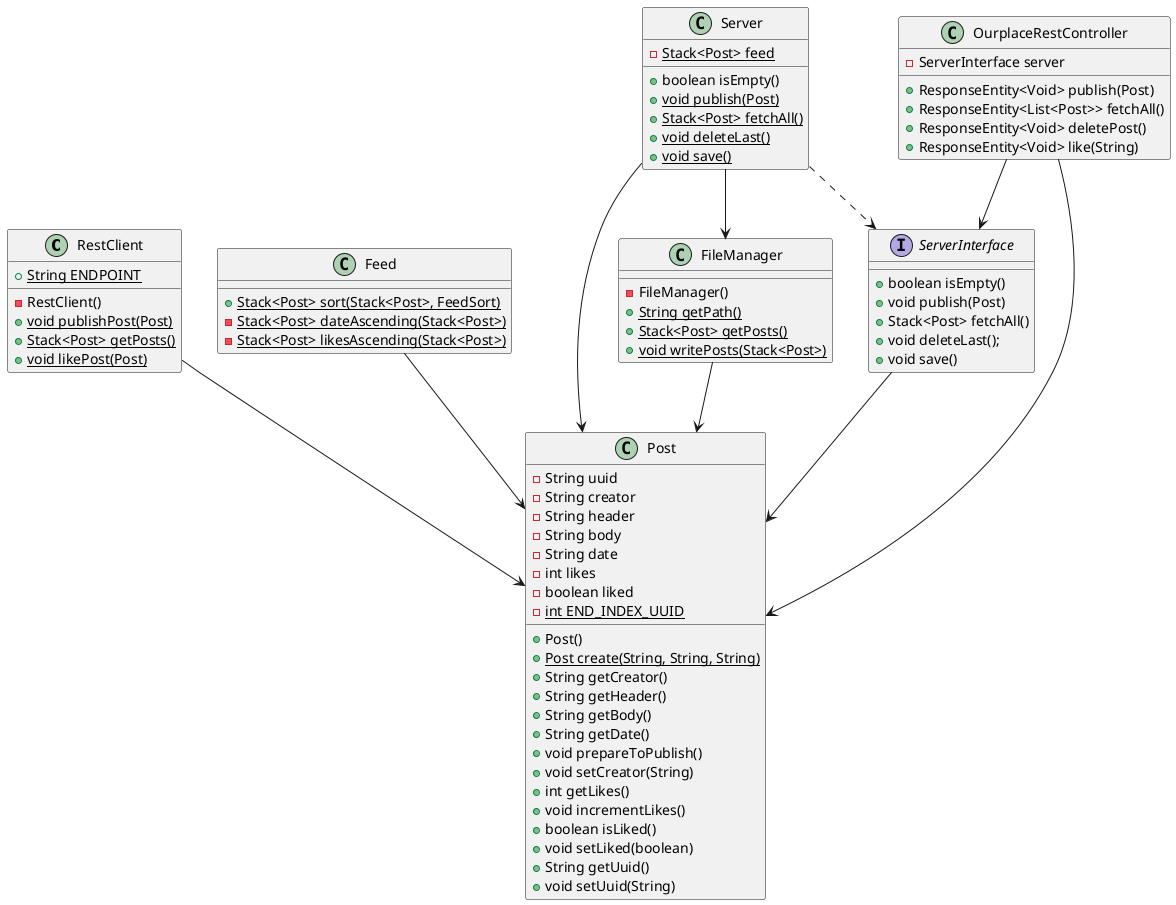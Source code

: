 @startuml

' Client classes
class RestClient{
    + {static} String ENDPOINT
    - RestClient() 
    + {static} void publishPost(Post) 
    + {static} Stack<Post> getPosts() 
    + {static} void likePost(Post) 
}

' Core classes
class Feed{
    + {static} Stack<Post> sort(Stack<Post>, FeedSort)
    - {static} Stack<Post> dateAscending(Stack<Post>)
    - {static} Stack<Post> likesAscending(Stack<Post>)
}

class Post{
    - String uuid
    - String creator
    - String header 
    - String body
    - String date
    - int likes
    - boolean liked
    - {static} int END_INDEX_UUID 
    + Post()
    + {static} Post create(String, String, String)
    + String getCreator()
    + String getHeader()
    + String getBody()
    + String getDate()
    + void prepareToPublish() 
    + void setCreator(String)
    + int getLikes()
    + void incrementLikes()
    + boolean isLiked()
    + void setLiked(boolean)
    + String getUuid()
    + void setUuid(String)
}

class FileManager{
    - FileManager()
    + {static} String getPath()
    + {static} Stack<Post> getPosts()
    + {static} void writePosts(Stack<Post>)
}

' Rest classes

class OurplaceRestController{
    - ServerInterface server
    + ResponseEntity<Void> publish(Post) 
    + ResponseEntity<List<Post>> fetchAll()
    + ResponseEntity<Void> deletePost()
    + ResponseEntity<Void> like(String)
}

class Server{
    - {static} Stack<Post> feed
    + boolean isEmpty()
    + {static} void publish(Post)
    + {static} Stack<Post> fetchAll()
    + {static} void deleteLast() 
    + {static} void save()
}

interface ServerInterface{
    + boolean isEmpty()
    + void publish(Post)
    + Stack<Post> fetchAll()
    + void deleteLast();
    + void save()
}

RestClient --> Post

Feed --> Post
FileManager  --> Post

OurplaceRestController  --> Post
OurplaceRestController  --> ServerInterface


Server --> Post
Server --> FileManager
Server ..> ServerInterface
ServerInterface --> Post


@enduml